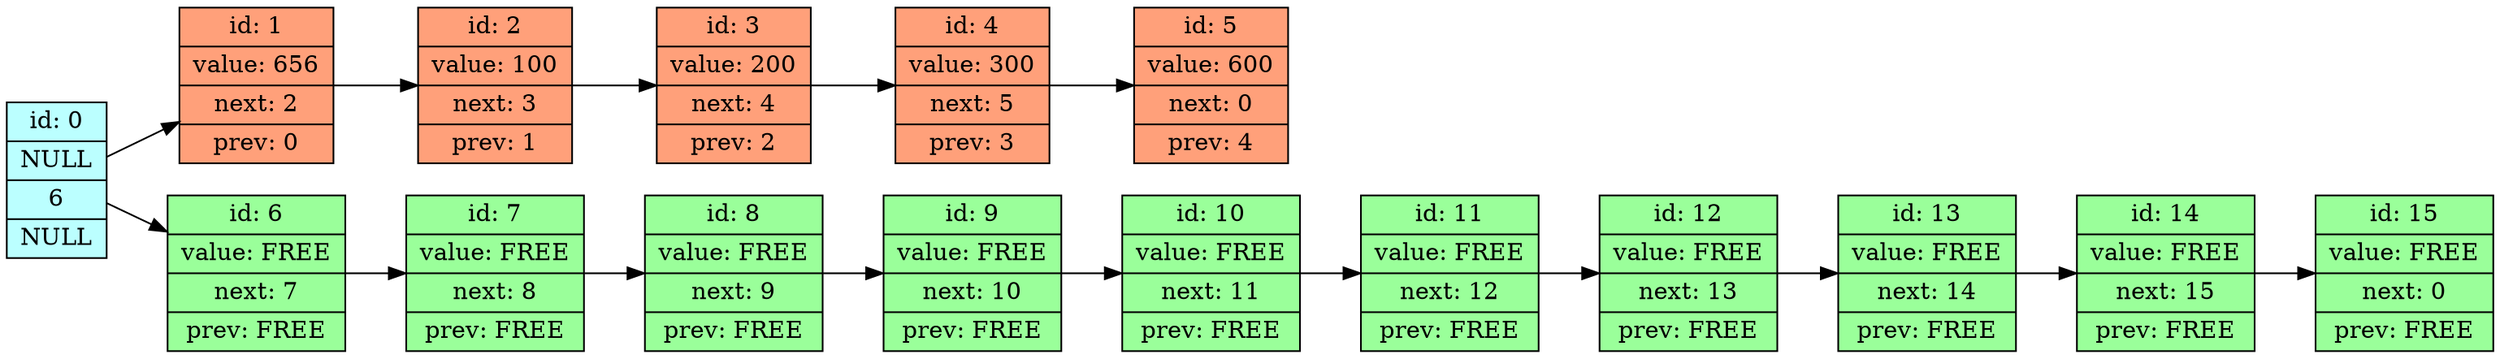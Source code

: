digraph structs {
  rankdir=LR;    
cell0 [style= "filled" , color= "black", fillcolor= "paleturquoise1", shape=record,label=" id: 0 | NULL | 6 | NULL " ];
  cell1 [style= "filled" , color= "black", fillcolor= "lightsalmon", shape=record,label=" id: 1 | value:   656 | next:     2 | prev:     0" ];
  cell2 [style= "filled" , color= "black", fillcolor= "lightsalmon", shape=record,label=" id: 2 | value:   100 | next:     3 | prev:     1" ];
  cell3 [style= "filled" , color= "black", fillcolor= "lightsalmon", shape=record,label=" id: 3 | value:   200 | next:     4 | prev:     2" ];
  cell4 [style= "filled" , color= "black", fillcolor= "lightsalmon", shape=record,label=" id: 4 | value:   300 | next:     5 | prev:     3" ];
  cell5 [style= "filled" , color= "black", fillcolor= "lightsalmon", shape=record,label=" id: 5 | value:   600 | next:     0 | prev:     4" ];
  cell6 [style= "filled" , color= "black", fillcolor= "palegreen1", shape=record,label=" id: 6 | value: FREE | next:     7 | prev: FREE " ];
  cell7 [style= "filled" , color= "black", fillcolor= "palegreen1", shape=record,label=" id: 7 | value: FREE | next:     8 | prev: FREE " ];
  cell8 [style= "filled" , color= "black", fillcolor= "palegreen1", shape=record,label=" id: 8 | value: FREE | next:     9 | prev: FREE " ];
  cell9 [style= "filled" , color= "black", fillcolor= "palegreen1", shape=record,label=" id: 9 | value: FREE | next:    10 | prev: FREE " ];
  cell10 [style= "filled" , color= "black", fillcolor= "palegreen1", shape=record,label=" id: 10 | value: FREE | next:    11 | prev: FREE " ];
  cell11 [style= "filled" , color= "black", fillcolor= "palegreen1", shape=record,label=" id: 11 | value: FREE | next:    12 | prev: FREE " ];
  cell12 [style= "filled" , color= "black", fillcolor= "palegreen1", shape=record,label=" id: 12 | value: FREE | next:    13 | prev: FREE " ];
  cell13 [style= "filled" , color= "black", fillcolor= "palegreen1", shape=record,label=" id: 13 | value: FREE | next:    14 | prev: FREE " ];
  cell14 [style= "filled" , color= "black", fillcolor= "palegreen1", shape=record,label=" id: 14 | value: FREE | next:    15 | prev: FREE " ];
  cell15 [style= "filled" , color= "black", fillcolor= "palegreen1", shape=record,label=" id: 15 | value: FREE | next:     0 | prev: FREE " ];
  cell0 -> cell1 -> cell2 -> cell3 -> cell4 -> cell5;
cell0 -> cell6 -> cell7 -> cell8 -> cell9 -> cell10 -> cell11 -> cell12 -> cell13 -> cell14 -> cell15;
}
